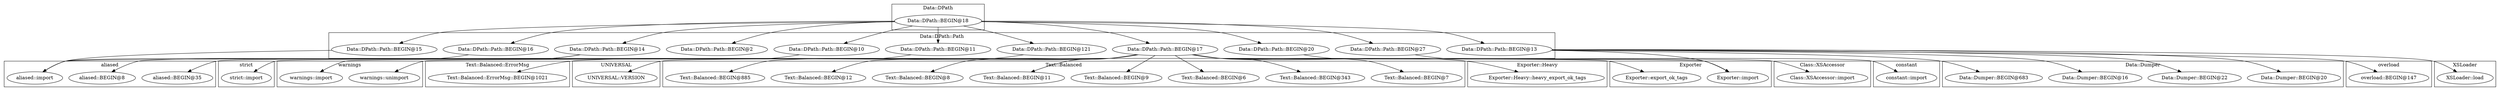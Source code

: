 digraph {
graph [overlap=false]
subgraph cluster_Text_Balanced_ErrorMsg {
	label="Text::Balanced::ErrorMsg";
	"Text::Balanced::ErrorMsg::BEGIN@1021";
}
subgraph cluster_aliased {
	label="aliased";
	"aliased::BEGIN@8";
	"aliased::import";
	"aliased::BEGIN@35";
}
subgraph cluster_warnings {
	label="warnings";
	"warnings::unimport";
	"warnings::import";
}
subgraph cluster_Data_Dumper {
	label="Data::Dumper";
	"Data::Dumper::BEGIN@22";
	"Data::Dumper::BEGIN@16";
	"Data::Dumper::BEGIN@683";
	"Data::Dumper::BEGIN@20";
}
subgraph cluster_overload {
	label="overload";
	"overload::BEGIN@147";
}
subgraph cluster_strict {
	label="strict";
	"strict::import";
}
subgraph cluster_Data_DPath_Path {
	label="Data::DPath::Path";
	"Data::DPath::Path::BEGIN@15";
	"Data::DPath::Path::BEGIN@10";
	"Data::DPath::Path::BEGIN@11";
	"Data::DPath::Path::BEGIN@14";
	"Data::DPath::Path::BEGIN@17";
	"Data::DPath::Path::BEGIN@20";
	"Data::DPath::Path::BEGIN@27";
	"Data::DPath::Path::BEGIN@2";
	"Data::DPath::Path::BEGIN@13";
	"Data::DPath::Path::BEGIN@121";
	"Data::DPath::Path::BEGIN@16";
}
subgraph cluster_UNIVERSAL {
	label="UNIVERSAL";
	"UNIVERSAL::VERSION";
}
subgraph cluster_XSLoader {
	label="XSLoader";
	"XSLoader::load";
}
subgraph cluster_Text_Balanced {
	label="Text::Balanced";
	"Text::Balanced::BEGIN@343";
	"Text::Balanced::BEGIN@6";
	"Text::Balanced::BEGIN@9";
	"Text::Balanced::BEGIN@11";
	"Text::Balanced::BEGIN@8";
	"Text::Balanced::BEGIN@12";
	"Text::Balanced::BEGIN@885";
	"Text::Balanced::BEGIN@7";
}
subgraph cluster_Exporter_Heavy {
	label="Exporter::Heavy";
	"Exporter::Heavy::heavy_export_ok_tags";
}
subgraph cluster_Data_DPath {
	label="Data::DPath";
	"Data::DPath::BEGIN@18";
}
subgraph cluster_constant {
	label="constant";
	"constant::import";
}
subgraph cluster_Exporter {
	label="Exporter";
	"Exporter::import";
	"Exporter::export_ok_tags";
}
subgraph cluster_Class_XSAccessor {
	label="Class::XSAccessor";
	"Class::XSAccessor::import";
}
"Data::DPath::Path::BEGIN@14" -> "aliased::BEGIN@8";
"Data::DPath::BEGIN@18" -> "Data::DPath::Path::BEGIN@20";
"Data::DPath::Path::BEGIN@13" -> "Data::Dumper::BEGIN@22";
"Data::DPath::BEGIN@18" -> "Data::DPath::Path::BEGIN@121";
"Data::DPath::Path::BEGIN@17" -> "Text::Balanced::BEGIN@7";
"Data::DPath::BEGIN@18" -> "Data::DPath::Path::BEGIN@2";
"Data::DPath::Path::BEGIN@121" -> "warnings::unimport";
"Data::DPath::Path::BEGIN@17" -> "Exporter::import";
"Data::DPath::Path::BEGIN@13" -> "Exporter::import";
"Data::DPath::Path::BEGIN@17" -> "Text::Balanced::BEGIN@8";
"Data::DPath::Path::BEGIN@14" -> "aliased::BEGIN@35";
"Data::DPath::BEGIN@18" -> "Data::DPath::Path::BEGIN@16";
"Data::DPath::Path::BEGIN@27" -> "constant::import";
"Data::DPath::Path::BEGIN@17" -> "Exporter::Heavy::heavy_export_ok_tags";
"Data::DPath::Path::BEGIN@15" -> "aliased::import";
"Data::DPath::Path::BEGIN@14" -> "aliased::import";
"Data::DPath::Path::BEGIN@16" -> "aliased::import";
"Data::DPath::Path::BEGIN@17" -> "Text::Balanced::BEGIN@343";
"Data::DPath::BEGIN@18" -> "Data::DPath::Path::BEGIN@27";
"Data::DPath::Path::BEGIN@11" -> "warnings::import";
"Data::DPath::Path::BEGIN@17" -> "Text::Balanced::BEGIN@9";
"Data::DPath::Path::BEGIN@13" -> "Data::Dumper::BEGIN@16";
"Data::DPath::BEGIN@18" -> "Data::DPath::Path::BEGIN@14";
"Data::DPath::Path::BEGIN@13" -> "Data::Dumper::BEGIN@683";
"Data::DPath::Path::BEGIN@17" -> "Exporter::export_ok_tags";
"Data::DPath::Path::BEGIN@17" -> "Text::Balanced::BEGIN@12";
"Data::DPath::Path::BEGIN@13" -> "Data::Dumper::BEGIN@20";
"Data::DPath::BEGIN@18" -> "Data::DPath::Path::BEGIN@15";
"Data::DPath::Path::BEGIN@13" -> "overload::BEGIN@147";
"Data::DPath::Path::BEGIN@17" -> "Text::Balanced::ErrorMsg::BEGIN@1021";
"Data::DPath::BEGIN@18" -> "Data::DPath::Path::BEGIN@17";
"Data::DPath::Path::BEGIN@20" -> "Class::XSAccessor::import";
"Data::DPath::Path::BEGIN@17" -> "Text::Balanced::BEGIN@6";
"Data::DPath::Path::BEGIN@17" -> "Text::Balanced::BEGIN@11";
"Data::DPath::BEGIN@18" -> "Data::DPath::Path::BEGIN@13";
"Data::DPath::Path::BEGIN@13" -> "XSLoader::load";
"Data::DPath::BEGIN@18" -> "Data::DPath::Path::BEGIN@10";
"Data::DPath::BEGIN@18" -> "Data::DPath::Path::BEGIN@11";
"Data::DPath::Path::BEGIN@17" -> "UNIVERSAL::VERSION";
"Data::DPath::Path::BEGIN@10" -> "strict::import";
"Data::DPath::Path::BEGIN@17" -> "Text::Balanced::BEGIN@885";
}
